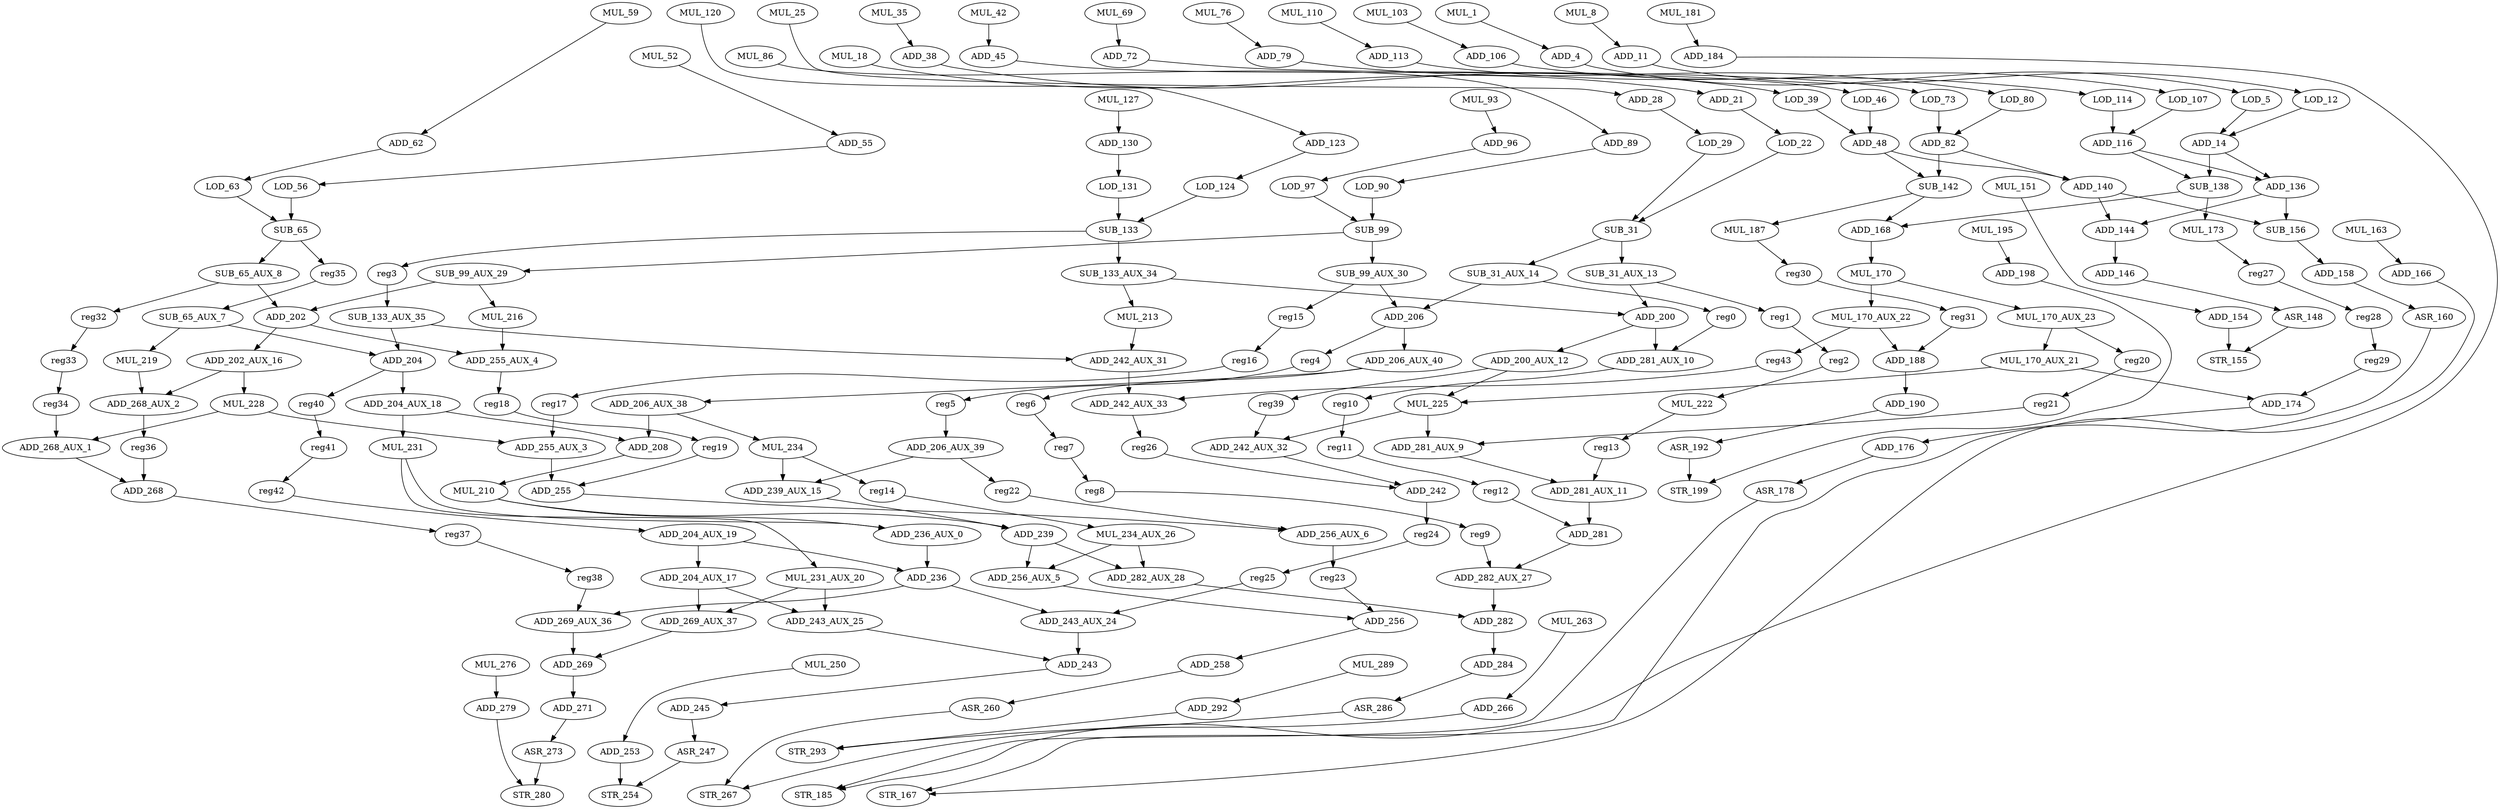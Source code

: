 digraph G {
    ADD_190;
    ASR_192;
    SUB_138;
    MUL_173;
    ADD_168;
    MUL_228;
    ADD_255_AUX_3;
    ADD_268_AUX_1;
    ADD_239_AUX_15;
    ADD_239;
    ADD_271;
    ASR_273;
    LOD_131;
    SUB_133;
    ADD_279;
    STR_280;
    ADD_255_AUX_4;
    reg18;
    ADD_256_AUX_5;
    ADD_282_AUX_28;
    LOD_12;
    ADD_14;
    ADD_284;
    ASR_286;
    SUB_133_AUX_34;
    MUL_213;
    ADD_200;
    ADD_206;
    ADD_206_AUX_40;
    reg4;
    ADD_292;
    STR_293;
    MUL_187;
    reg30;
    MUL_69;
    ADD_72;
    ADD_253;
    STR_254;
    SUB_156;
    ADD_158;
    ADD_106;
    LOD_107;
    MUL_263;
    ADD_266;
    ADD_204_AUX_18;
    ADD_208;
    MUL_231;
    SUB_133_AUX_35;
    ADD_242_AUX_31;
    ADD_204;
    SUB_31_AUX_13;
    reg1;
    LOD_63;
    SUB_65;
    MUL_225;
    ADD_242_AUX_32;
    ADD_281_AUX_9;
    ADD_28;
    LOD_29;
    ADD_202_AUX_16;
    ADD_268_AUX_2;
    ADD_146;
    ASR_148;
    SUB_99;
    SUB_99_AUX_29;
    SUB_99_AUX_30;
    MUL_25;
    ASR_260;
    STR_267;
    MUL_222;
    reg13;
    ADD_268;
    reg37;
    MUL_234;
    reg14;
    ADD_281_AUX_10;
    reg10;
    ADD_281_AUX_11;
    ADD_136;
    ADD_144;
    MUL_93;
    ADD_96;
    ADD_206_AUX_38;
    reg6;
    ADD_242;
    reg24;
    ADD_200_AUX_12;
    MUL_210;
    ADD_243_AUX_24;
    ADD_243;
    reg40;
    ADD_236_AUX_0;
    ADD_245;
    ASR_247;
    MUL_216;
    MUL_18;
    ADD_21;
    MUL_120;
    ADD_123;
    ADD_282;
    ADD_62;
    ASR_160;
    MUL_276;
    SUB_65_AUX_7;
    MUL_219;
    LOD_46;
    ADD_48;
    reg15;
    ADD_255;
    ADD_256_AUX_6;
    MUL_163;
    ADD_166;
    ADD_269;
    MUL_110;
    ADD_113;
    MUL_86;
    ADD_89;
    ADD_198;
    STR_199;
    ADD_184;
    STR_185;
    MUL_234_AUX_26;
    LOD_90;
    ADD_204_AUX_19;
    ADD_236;
    ADD_204_AUX_17;
    MUL_195;
    ADD_174;
    ADD_176;
    MUL_151;
    ADD_154;
    ASR_178;
    ADD_206_AUX_39;
    reg22;
    STR_167;
    MUL_170;
    MUL_170_AUX_23;
    MUL_170_AUX_22;
    MUL_231_AUX_20;
    LOD_97;
    MUL_127;
    ADD_130;
    ADD_269_AUX_36;
    SUB_142;
    ADD_140;
    ADD_282_AUX_27;
    ADD_82;
    reg3;
    LOD_80;
    ADD_243_AUX_25;
    MUL_42;
    ADD_45;
    ADD_269_AUX_37;
    ADD_116;
    ADD_242_AUX_33;
    reg26;
    reg23;
    SUB_31;
    ADD_202;
    ADD_4;
    LOD_5;
    LOD_39;
    MUL_52;
    ADD_55;
    LOD_124;
    MUL_289;
    SUB_65_AUX_8;
    reg32;
    ADD_256;
    MUL_59;
    STR_155;
    LOD_73;
    MUL_76;
    ADD_79;
    LOD_22;
    reg36;
    ADD_281;
    MUL_250;
    MUL_8;
    ADD_11;
    SUB_31_AUX_14;
    ADD_258;
    ADD_38;
    MUL_170_AUX_21;
    reg20;
    reg27;
    ADD_188;
    reg39;
    LOD_114;
    MUL_35;
    LOD_56;
    reg0;
    reg43;
    MUL_181;
    MUL_1;
    reg35;
    MUL_103;
    reg16;
    reg17;
    reg38;
    reg28;
    reg29;
    reg25;
    reg7;
    reg8;
    reg9;
    reg21;
    reg41;
    reg42;
    reg5;
    reg2;
    reg11;
    reg12;
    reg19;
    reg33;
    reg34;
    reg31;
    ADD_190 -> ASR_192 [weight=0];
    ASR_192 -> STR_199 [weight=1];
    SUB_138 -> MUL_173 [weight=0];
    SUB_138 -> ADD_168 [weight=0];
    MUL_173 -> reg27 [weight=0];
    ADD_168 -> MUL_170 [weight=2];
    MUL_228 -> ADD_255_AUX_3 [weight=0];
    MUL_228 -> ADD_268_AUX_1 [weight=0];
    ADD_255_AUX_3 -> ADD_255 [weight=6];
    ADD_268_AUX_1 -> ADD_268 [weight=0];
    ADD_239_AUX_15 -> ADD_239 [weight=0];
    ADD_239 -> ADD_256_AUX_5 [weight=0];
    ADD_239 -> ADD_282_AUX_28 [weight=7];
    ADD_271 -> ASR_273 [weight=0];
    ASR_273 -> STR_280 [weight=0];
    LOD_131 -> SUB_133 [weight=1];
    SUB_133 -> reg3 [weight=0];
    SUB_133 -> SUB_133_AUX_34 [weight=6];
    ADD_279 -> STR_280 [weight=0];
    ADD_255_AUX_4 -> reg18 [weight=0];
    reg18 -> reg19 [weight=0];
    ADD_256_AUX_5 -> ADD_256 [weight=0];
    ADD_282_AUX_28 -> ADD_282 [weight=0];
    LOD_12 -> ADD_14 [weight=0];
    ADD_14 -> ADD_136 [weight=0];
    ADD_14 -> SUB_138 [weight=1];
    ADD_284 -> ASR_286 [weight=0];
    ASR_286 -> STR_293 [weight=0];
    SUB_133_AUX_34 -> MUL_213 [weight=0];
    SUB_133_AUX_34 -> ADD_200 [weight=0];
    MUL_213 -> ADD_242_AUX_31 [weight=0];
    ADD_200 -> ADD_281_AUX_10 [weight=4];
    ADD_200 -> ADD_200_AUX_12 [weight=1];
    ADD_206 -> ADD_206_AUX_40 [weight=1];
    ADD_206 -> reg4 [weight=0];
    ADD_206_AUX_40 -> ADD_206_AUX_38 [weight=0];
    ADD_206_AUX_40 -> reg6 [weight=0];
    reg4 -> reg5 [weight=0];
    ADD_292 -> STR_293 [weight=0];
    MUL_187 -> reg30 [weight=0];
    reg30 -> reg31 [weight=0];
    MUL_69 -> ADD_72 [weight=0];
    ADD_72 -> LOD_73 [weight=0];
    ADD_253 -> STR_254 [weight=4];
    SUB_156 -> ADD_158 [weight=0];
    ADD_158 -> ASR_160 [weight=0];
    ADD_106 -> LOD_107 [weight=0];
    LOD_107 -> ADD_116 [weight=2];
    MUL_263 -> ADD_266 [weight=0];
    ADD_266 -> STR_267 [weight=0];
    ADD_204_AUX_18 -> ADD_208 [weight=0];
    ADD_204_AUX_18 -> MUL_231 [weight=4];
    ADD_208 -> MUL_210 [weight=5];
    MUL_231 -> ADD_236_AUX_0 [weight=0];
    MUL_231 -> MUL_231_AUX_20 [weight=0];
    SUB_133_AUX_35 -> ADD_242_AUX_31 [weight=0];
    SUB_133_AUX_35 -> ADD_204 [weight=0];
    ADD_242_AUX_31 -> ADD_242_AUX_33 [weight=3];
    ADD_204 -> ADD_204_AUX_18 [weight=2];
    ADD_204 -> reg40 [weight=0];
    SUB_31_AUX_13 -> ADD_200 [weight=0];
    SUB_31_AUX_13 -> reg1 [weight=0];
    reg1 -> reg2 [weight=0];
    LOD_63 -> SUB_65 [weight=0];
    SUB_65 -> SUB_65_AUX_8 [weight=0];
    SUB_65 -> reg35 [weight=0];
    MUL_225 -> ADD_242_AUX_32 [weight=1];
    MUL_225 -> ADD_281_AUX_9 [weight=2];
    ADD_242_AUX_32 -> ADD_242 [weight=0];
    ADD_281_AUX_9 -> ADD_281_AUX_11 [weight=0];
    ADD_28 -> LOD_29 [weight=0];
    LOD_29 -> SUB_31 [weight=0];
    ADD_202_AUX_16 -> MUL_228 [weight=3];
    ADD_202_AUX_16 -> ADD_268_AUX_2 [weight=0];
    ADD_268_AUX_2 -> reg36 [weight=4];
    ADD_146 -> ASR_148 [weight=0];
    ASR_148 -> STR_155 [weight=0];
    SUB_99 -> SUB_99_AUX_29 [weight=0];
    SUB_99 -> SUB_99_AUX_30 [weight=3];
    SUB_99_AUX_29 -> MUL_216 [weight=0];
    SUB_99_AUX_29 -> ADD_202 [weight=5];
    SUB_99_AUX_30 -> reg15 [weight=0];
    SUB_99_AUX_30 -> ADD_206 [weight=0];
    MUL_25 -> ADD_28 [weight=0];
    ASR_260 -> STR_267 [weight=0];
    MUL_222 -> reg13 [weight=0];
    reg13 -> ADD_281_AUX_11 [weight=0];
    ADD_268 -> reg37 [weight=0];
    reg37 -> reg38 [weight=0];
    MUL_234 -> reg14 [weight=0];
    MUL_234 -> ADD_239_AUX_15 [weight=7];
    reg14 -> MUL_234_AUX_26 [weight=0];
    ADD_281_AUX_10 -> reg10 [weight=0];
    reg10 -> reg11 [weight=0];
    ADD_281_AUX_11 -> ADD_281 [weight=4];
    ADD_136 -> ADD_144 [weight=0];
    ADD_136 -> SUB_156 [weight=2];
    ADD_144 -> ADD_146 [weight=1];
    MUL_93 -> ADD_96 [weight=0];
    ADD_96 -> LOD_97 [weight=0];
    ADD_206_AUX_38 -> ADD_208 [weight=2];
    ADD_206_AUX_38 -> MUL_234 [weight=0];
    reg6 -> reg7 [weight=0];
    ADD_242 -> reg24 [weight=2];
    reg24 -> reg25 [weight=0];
    ADD_200_AUX_12 -> MUL_225 [weight=0];
    ADD_200_AUX_12 -> reg39 [weight=0];
    MUL_210 -> ADD_236_AUX_0 [weight=0];
    MUL_210 -> ADD_239 [weight=0];
    ADD_243_AUX_24 -> ADD_243 [weight=3];
    ADD_243 -> ADD_245 [weight=0];
    reg40 -> reg41 [weight=0];
    ADD_236_AUX_0 -> ADD_236 [weight=3];
    ADD_245 -> ASR_247 [weight=0];
    ASR_247 -> STR_254 [weight=0];
    MUL_216 -> ADD_255_AUX_4 [weight=6];
    MUL_18 -> ADD_21 [weight=0];
    ADD_21 -> LOD_22 [weight=0];
    MUL_120 -> ADD_123 [weight=0];
    ADD_123 -> LOD_124 [weight=0];
    ADD_282 -> ADD_284 [weight=0];
    ADD_62 -> LOD_63 [weight=0];
    ASR_160 -> STR_167 [weight=0];
    MUL_276 -> ADD_279 [weight=0];
    SUB_65_AUX_7 -> MUL_219 [weight=0];
    SUB_65_AUX_7 -> ADD_204 [weight=0];
    MUL_219 -> ADD_268_AUX_2 [weight=0];
    LOD_46 -> ADD_48 [weight=1];
    ADD_48 -> SUB_142 [weight=0];
    ADD_48 -> ADD_140 [weight=1];
    reg15 -> reg16 [weight=0];
    ADD_255 -> ADD_256_AUX_6 [weight=0];
    ADD_256_AUX_6 -> reg23 [weight=4];
    MUL_163 -> ADD_166 [weight=0];
    ADD_166 -> STR_167 [weight=0];
    ADD_269 -> ADD_271 [weight=1];
    MUL_110 -> ADD_113 [weight=0];
    ADD_113 -> LOD_114 [weight=0];
    MUL_86 -> ADD_89 [weight=0];
    ADD_89 -> LOD_90 [weight=0];
    ADD_198 -> STR_199 [weight=0];
    ADD_184 -> STR_185 [weight=0];
    MUL_234_AUX_26 -> ADD_282_AUX_28 [weight=0];
    MUL_234_AUX_26 -> ADD_256_AUX_5 [weight=7];
    LOD_90 -> SUB_99 [weight=1];
    ADD_204_AUX_19 -> ADD_236 [weight=2];
    ADD_204_AUX_19 -> ADD_204_AUX_17 [weight=4];
    ADD_236 -> ADD_269_AUX_36 [weight=0];
    ADD_236 -> ADD_243_AUX_24 [weight=0];
    ADD_204_AUX_17 -> ADD_243_AUX_25 [weight=0];
    ADD_204_AUX_17 -> ADD_269_AUX_37 [weight=0];
    MUL_195 -> ADD_198 [weight=0];
    ADD_174 -> ADD_176 [weight=0];
    ADD_176 -> ASR_178 [weight=0];
    MUL_151 -> ADD_154 [weight=0];
    ADD_154 -> STR_155 [weight=2];
    ASR_178 -> STR_185 [weight=0];
    ADD_206_AUX_39 -> reg22 [weight=0];
    ADD_206_AUX_39 -> ADD_239_AUX_15 [weight=0];
    reg22 -> ADD_256_AUX_6 [weight=0];
    MUL_170 -> MUL_170_AUX_23 [weight=4];
    MUL_170 -> MUL_170_AUX_22 [weight=5];
    MUL_170_AUX_23 -> MUL_170_AUX_21 [weight=0];
    MUL_170_AUX_23 -> reg20 [weight=0];
    MUL_170_AUX_22 -> ADD_188 [weight=0];
    MUL_170_AUX_22 -> reg43 [weight=0];
    MUL_231_AUX_20 -> ADD_269_AUX_37 [weight=0];
    MUL_231_AUX_20 -> ADD_243_AUX_25 [weight=1];
    LOD_97 -> SUB_99 [weight=0];
    MUL_127 -> ADD_130 [weight=1];
    ADD_130 -> LOD_131 [weight=1];
    ADD_269_AUX_36 -> ADD_269 [weight=3];
    SUB_142 -> MUL_187 [weight=0];
    SUB_142 -> ADD_168 [weight=0];
    ADD_140 -> ADD_144 [weight=0];
    ADD_140 -> SUB_156 [weight=0];
    ADD_282_AUX_27 -> ADD_282 [weight=1];
    ADD_82 -> SUB_142 [weight=2];
    ADD_82 -> ADD_140 [weight=0];
    reg3 -> SUB_133_AUX_35 [weight=5];
    LOD_80 -> ADD_82 [weight=0];
    ADD_243_AUX_25 -> ADD_243 [weight=0];
    MUL_42 -> ADD_45 [weight=2];
    ADD_45 -> LOD_46 [weight=0];
    ADD_269_AUX_37 -> ADD_269 [weight=1];
    ADD_116 -> ADD_136 [weight=0];
    ADD_116 -> SUB_138 [weight=0];
    ADD_242_AUX_33 -> reg26 [weight=0];
    reg26 -> ADD_242 [weight=0];
    reg23 -> ADD_256 [weight=0];
    SUB_31 -> SUB_31_AUX_14 [weight=1];
    SUB_31 -> SUB_31_AUX_13 [weight=5];
    ADD_202 -> ADD_202_AUX_16 [weight=0];
    ADD_202 -> ADD_255_AUX_4 [weight=0];
    ADD_4 -> LOD_5 [weight=0];
    LOD_5 -> ADD_14 [weight=0];
    LOD_39 -> ADD_48 [weight=1];
    MUL_52 -> ADD_55 [weight=0];
    ADD_55 -> LOD_56 [weight=0];
    LOD_124 -> SUB_133 [weight=0];
    MUL_289 -> ADD_292 [weight=0];
    SUB_65_AUX_8 -> ADD_202 [weight=3];
    SUB_65_AUX_8 -> reg32 [weight=0];
    reg32 -> reg33 [weight=0];
    ADD_256 -> ADD_258 [weight=0];
    MUL_59 -> ADD_62 [weight=0];
    LOD_73 -> ADD_82 [weight=1];
    MUL_76 -> ADD_79 [weight=0];
    ADD_79 -> LOD_80 [weight=0];
    LOD_22 -> SUB_31 [weight=0];
    reg36 -> ADD_268 [weight=2];
    ADD_281 -> ADD_282_AUX_27 [weight=0];
    MUL_250 -> ADD_253 [weight=0];
    MUL_8 -> ADD_11 [weight=0];
    ADD_11 -> LOD_12 [weight=0];
    SUB_31_AUX_14 -> reg0 [weight=0];
    SUB_31_AUX_14 -> ADD_206 [weight=0];
    ADD_258 -> ASR_260 [weight=0];
    ADD_38 -> LOD_39 [weight=0];
    MUL_170_AUX_21 -> ADD_174 [weight=0];
    MUL_170_AUX_21 -> MUL_225 [weight=0];
    reg20 -> reg21 [weight=0];
    reg27 -> reg28 [weight=0];
    ADD_188 -> ADD_190 [weight=2];
    reg39 -> ADD_242_AUX_32 [weight=0];
    LOD_114 -> ADD_116 [weight=3];
    MUL_35 -> ADD_38 [weight=0];
    LOD_56 -> SUB_65 [weight=1];
    reg0 -> ADD_281_AUX_10 [weight=0];
    reg43 -> ADD_242_AUX_33 [weight=0];
    MUL_181 -> ADD_184 [weight=0];
    MUL_1 -> ADD_4 [weight=0];
    reg35 -> SUB_65_AUX_7 [weight=2];
    MUL_103 -> ADD_106 [weight=0];
    reg16 -> reg17 [weight=0];
    reg17 -> ADD_255_AUX_3 [weight=0];
    reg38 -> ADD_269_AUX_36 [weight=0];
    reg28 -> reg29 [weight=0];
    reg29 -> ADD_174 [weight=0];
    reg25 -> ADD_243_AUX_24 [weight=0];
    reg7 -> reg8 [weight=0];
    reg8 -> reg9 [weight=0];
    reg9 -> ADD_282_AUX_27 [weight=0];
    reg21 -> ADD_281_AUX_9 [weight=0];
    reg41 -> reg42 [weight=0];
    reg42 -> ADD_204_AUX_19 [weight=0];
    reg5 -> ADD_206_AUX_39 [weight=3];
    reg2 -> MUL_222 [weight=0];
    reg11 -> reg12 [weight=0];
    reg12 -> ADD_281 [weight=0];
    reg19 -> ADD_255 [weight=0];
    reg33 -> reg34 [weight=0];
    reg34 -> ADD_268_AUX_1 [weight=3];
    reg31 -> ADD_188 [weight=0];
}
